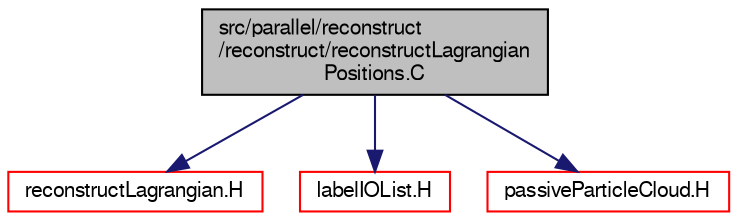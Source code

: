digraph "src/parallel/reconstruct/reconstruct/reconstructLagrangianPositions.C"
{
  bgcolor="transparent";
  edge [fontname="FreeSans",fontsize="10",labelfontname="FreeSans",labelfontsize="10"];
  node [fontname="FreeSans",fontsize="10",shape=record];
  Node0 [label="src/parallel/reconstruct\l/reconstruct/reconstructLagrangian\lPositions.C",height=0.2,width=0.4,color="black", fillcolor="grey75", style="filled", fontcolor="black"];
  Node0 -> Node1 [color="midnightblue",fontsize="10",style="solid",fontname="FreeSans"];
  Node1 [label="reconstructLagrangian.H",height=0.2,width=0.4,color="red",URL="$a13088.html"];
  Node0 -> Node182 [color="midnightblue",fontsize="10",style="solid",fontname="FreeSans"];
  Node182 [label="labelIOList.H",height=0.2,width=0.4,color="red",URL="$a12377.html"];
  Node0 -> Node273 [color="midnightblue",fontsize="10",style="solid",fontname="FreeSans"];
  Node273 [label="passiveParticleCloud.H",height=0.2,width=0.4,color="red",URL="$a04910.html"];
}
